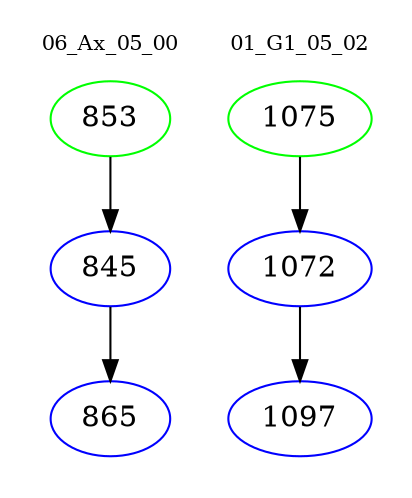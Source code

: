 digraph{
subgraph cluster_0 {
color = white
label = "06_Ax_05_00";
fontsize=10;
T0_853 [label="853", color="green"]
T0_853 -> T0_845 [color="black"]
T0_845 [label="845", color="blue"]
T0_845 -> T0_865 [color="black"]
T0_865 [label="865", color="blue"]
}
subgraph cluster_1 {
color = white
label = "01_G1_05_02";
fontsize=10;
T1_1075 [label="1075", color="green"]
T1_1075 -> T1_1072 [color="black"]
T1_1072 [label="1072", color="blue"]
T1_1072 -> T1_1097 [color="black"]
T1_1097 [label="1097", color="blue"]
}
}

